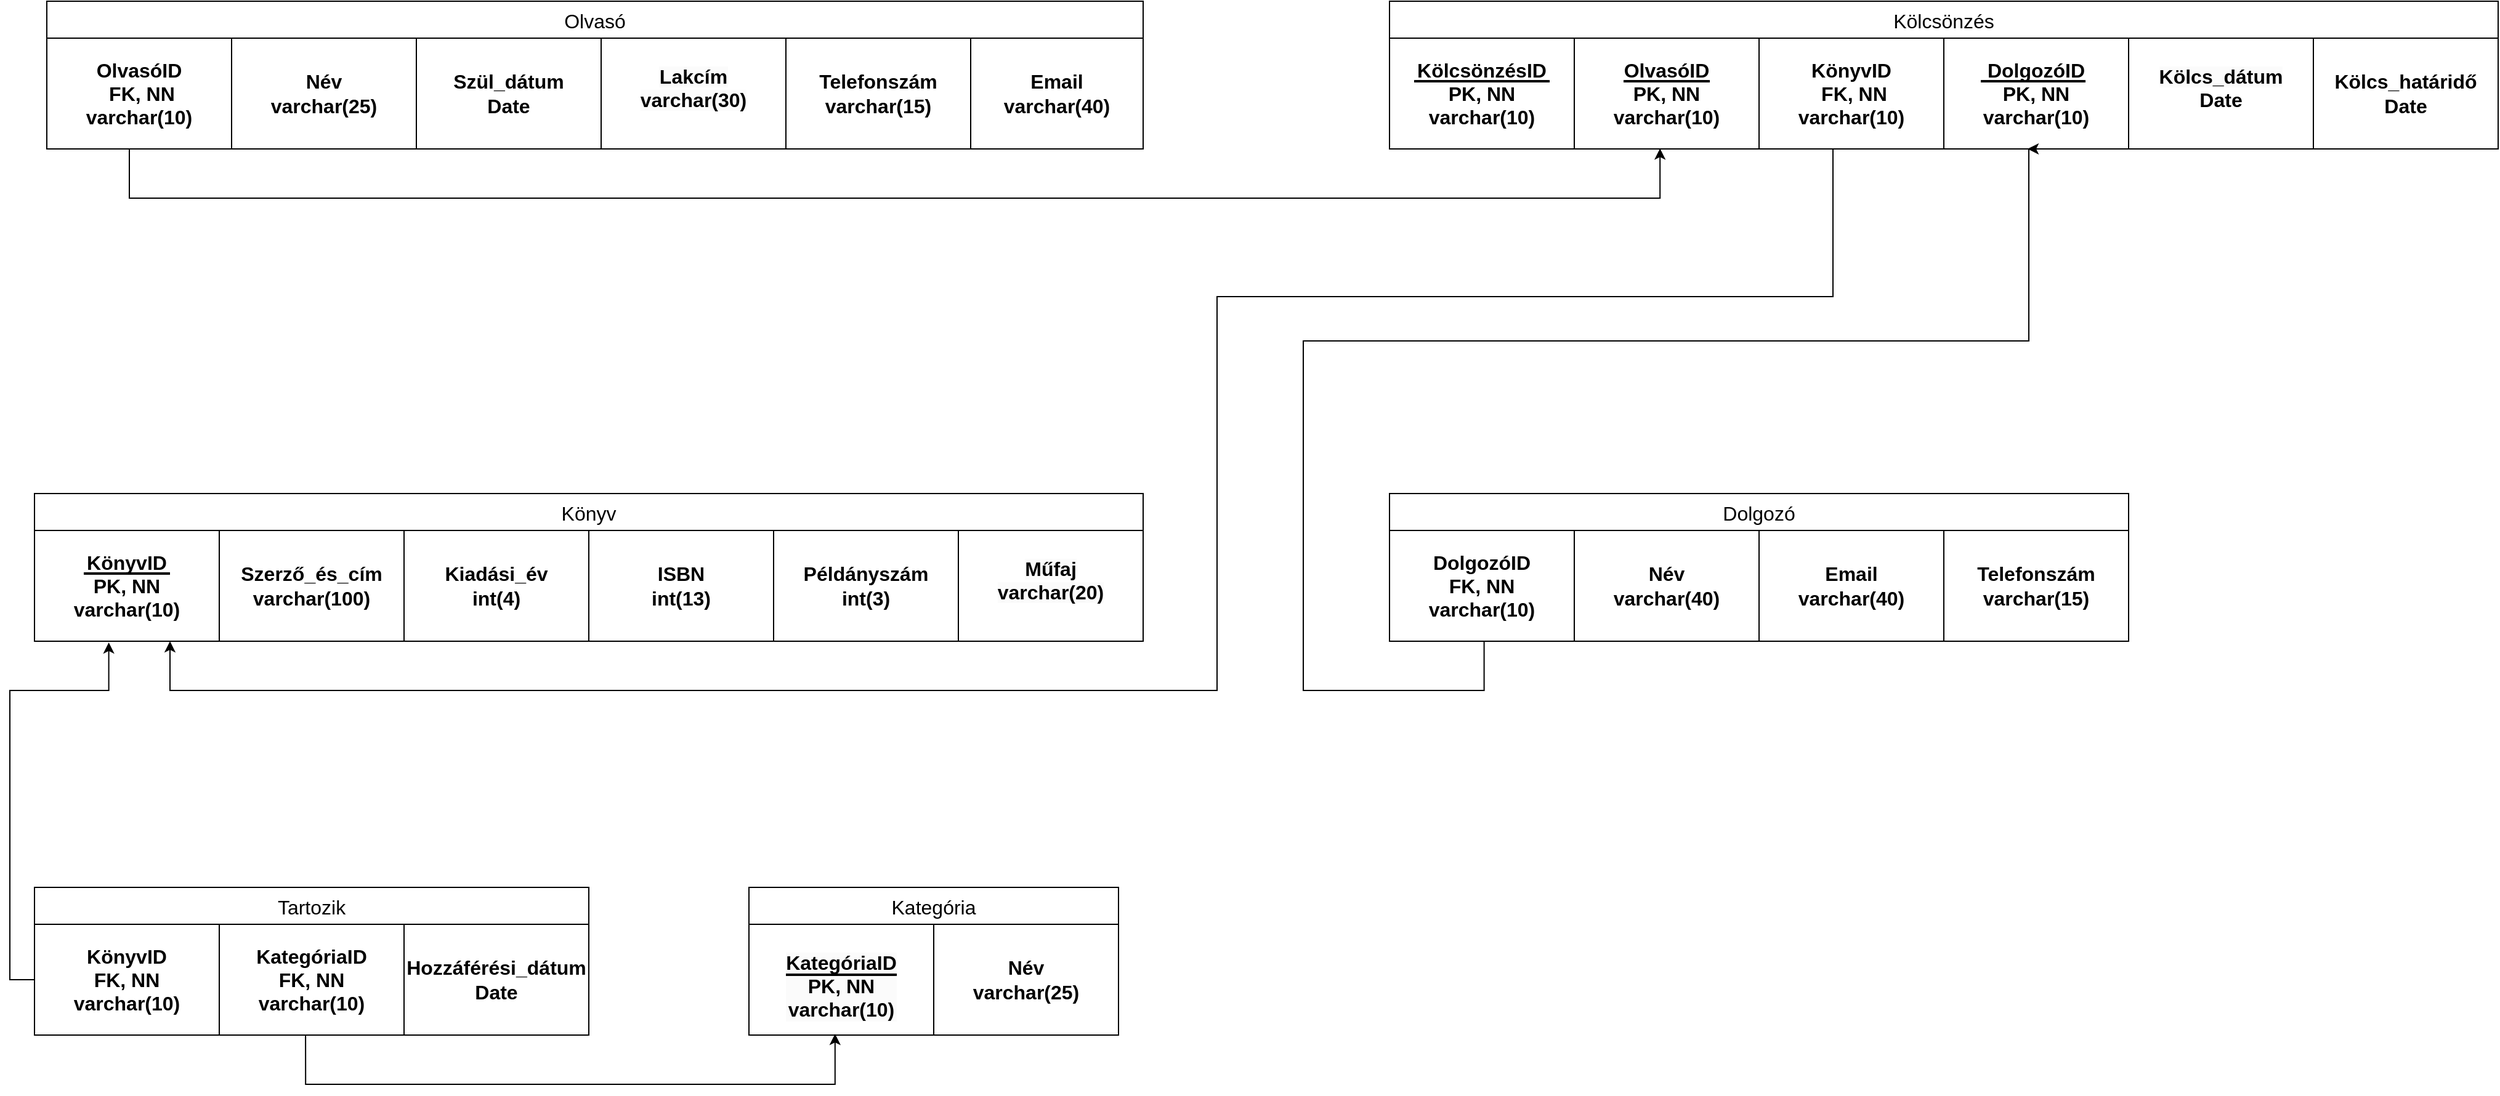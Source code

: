 <mxfile version="25.0.1">
  <diagram name="1 oldal" id="6SlUUEj2ZIAGegaBM8LX">
    <mxGraphModel dx="1945" dy="1252" grid="1" gridSize="10" guides="0" tooltips="1" connect="1" arrows="1" fold="1" page="1" pageScale="1" pageWidth="827" pageHeight="1169" math="0" shadow="0">
      <root>
        <mxCell id="0" />
        <mxCell id="1" parent="0" />
        <mxCell id="dgG5pzu6RUvh2YeDkdOa-39" value="Olvasó" style="shape=table;startSize=30;container=1;collapsible=0;childLayout=tableLayout;fixedRows=1;rowLines=0;fontStyle=0;strokeColor=default;fontSize=16;rounded=0;align=center;verticalAlign=middle;swimlaneFillColor=none;fontFamily=Helvetica;fontColor=default;fillColor=default;gradientColor=none;" vertex="1" parent="1">
          <mxGeometry x="-10" y="120" width="890" height="120" as="geometry" />
        </mxCell>
        <mxCell id="dgG5pzu6RUvh2YeDkdOa-40" value="" style="shape=tableRow;horizontal=0;startSize=0;swimlaneHead=0;swimlaneBody=0;top=0;left=0;bottom=0;right=0;collapsible=0;dropTarget=0;fillColor=none;points=[[0,0.5],[1,0.5]];portConstraint=eastwest;strokeColor=inherit;fontSize=16;rounded=0;align=center;verticalAlign=middle;swimlaneFillColor=none;fontFamily=Helvetica;fontColor=default;fontStyle=1;" vertex="1" parent="dgG5pzu6RUvh2YeDkdOa-39">
          <mxGeometry y="30" width="890" height="90" as="geometry" />
        </mxCell>
        <mxCell id="dgG5pzu6RUvh2YeDkdOa-41" value="OlvasóID&lt;br&gt;&amp;nbsp;FK, NN varchar(10)" style="shape=partialRectangle;html=1;whiteSpace=wrap;connectable=0;fillColor=none;top=0;left=0;bottom=0;right=0;overflow=hidden;pointerEvents=1;strokeColor=inherit;fontSize=16;rounded=0;align=center;verticalAlign=middle;swimlaneFillColor=none;fontFamily=Helvetica;fontColor=default;fontStyle=1;" vertex="1" parent="dgG5pzu6RUvh2YeDkdOa-40">
          <mxGeometry width="150" height="90" as="geometry">
            <mxRectangle width="150" height="90" as="alternateBounds" />
          </mxGeometry>
        </mxCell>
        <mxCell id="dgG5pzu6RUvh2YeDkdOa-72" value="Név&lt;div&gt;varchar(25)&lt;/div&gt;" style="shape=partialRectangle;html=1;whiteSpace=wrap;connectable=0;fillColor=none;top=0;left=0;bottom=0;right=0;overflow=hidden;pointerEvents=1;strokeColor=inherit;fontSize=16;rounded=0;align=center;verticalAlign=middle;swimlaneFillColor=none;fontFamily=Helvetica;fontColor=default;fontStyle=1;" vertex="1" parent="dgG5pzu6RUvh2YeDkdOa-40">
          <mxGeometry x="150" width="150" height="90" as="geometry">
            <mxRectangle width="150" height="90" as="alternateBounds" />
          </mxGeometry>
        </mxCell>
        <mxCell id="dgG5pzu6RUvh2YeDkdOa-73" value="Szül&lt;span style=&quot;background-color: initial;&quot;&gt;_dátum&lt;/span&gt;&lt;div&gt;Date&lt;/div&gt;" style="shape=partialRectangle;html=1;whiteSpace=wrap;connectable=0;fillColor=none;top=0;left=0;bottom=0;right=0;overflow=hidden;pointerEvents=1;strokeColor=inherit;fontSize=16;rounded=0;align=center;verticalAlign=middle;swimlaneFillColor=none;fontFamily=Helvetica;fontColor=default;fontStyle=1;" vertex="1" parent="dgG5pzu6RUvh2YeDkdOa-40">
          <mxGeometry x="300" width="150" height="90" as="geometry">
            <mxRectangle width="150" height="90" as="alternateBounds" />
          </mxGeometry>
        </mxCell>
        <mxCell id="dgG5pzu6RUvh2YeDkdOa-74" value="&#xa;&lt;span style=&quot;color: rgb(0, 0, 0); font-family: Helvetica; font-size: 16px; font-style: normal; font-variant-ligatures: normal; font-variant-caps: normal; font-weight: 700; letter-spacing: normal; orphans: 2; text-align: center; text-indent: 0px; text-transform: none; widows: 2; word-spacing: 0px; -webkit-text-stroke-width: 0px; white-space: normal; background-color: rgb(251, 251, 251); text-decoration-thickness: initial; text-decoration-style: initial; text-decoration-color: initial; display: inline !important; float: none;&quot;&gt;Lakcím&lt;/span&gt;&lt;br style=&quot;forced-color-adjust: none; color: rgb(0, 0, 0); font-family: Helvetica; font-size: 16px; font-style: normal; font-variant-ligatures: normal; font-variant-caps: normal; font-weight: 700; letter-spacing: normal; orphans: 2; text-align: center; text-indent: 0px; text-transform: none; widows: 2; word-spacing: 0px; -webkit-text-stroke-width: 0px; white-space: normal; background-color: rgb(251, 251, 251); text-decoration-thickness: initial; text-decoration-style: initial; text-decoration-color: initial;&quot;&gt;&lt;span style=&quot;color: rgb(0, 0, 0); font-family: Helvetica; font-size: 16px; font-style: normal; font-variant-ligatures: normal; font-variant-caps: normal; font-weight: 700; letter-spacing: normal; orphans: 2; text-align: center; text-indent: 0px; text-transform: none; widows: 2; word-spacing: 0px; -webkit-text-stroke-width: 0px; white-space: normal; background-color: rgb(251, 251, 251); text-decoration-thickness: initial; text-decoration-style: initial; text-decoration-color: initial; display: inline !important; float: none;&quot;&gt;varchar(30)&lt;/span&gt;&#xa;&#xa;" style="shape=partialRectangle;html=1;whiteSpace=wrap;connectable=0;fillColor=none;top=0;left=0;bottom=0;right=0;overflow=hidden;pointerEvents=1;strokeColor=inherit;fontSize=16;rounded=0;align=center;verticalAlign=middle;swimlaneFillColor=none;fontFamily=Helvetica;fontColor=default;fontStyle=1;" vertex="1" parent="dgG5pzu6RUvh2YeDkdOa-40">
          <mxGeometry x="450" width="150" height="90" as="geometry">
            <mxRectangle width="150" height="90" as="alternateBounds" />
          </mxGeometry>
        </mxCell>
        <mxCell id="dgG5pzu6RUvh2YeDkdOa-75" value="Telefonszám&lt;div&gt;varchar(15)&lt;/div&gt;" style="shape=partialRectangle;html=1;whiteSpace=wrap;connectable=0;fillColor=none;top=0;left=0;bottom=0;right=0;overflow=hidden;pointerEvents=1;strokeColor=inherit;fontSize=16;rounded=0;align=center;verticalAlign=middle;swimlaneFillColor=none;fontFamily=Helvetica;fontColor=default;fontStyle=1;" vertex="1" parent="dgG5pzu6RUvh2YeDkdOa-40">
          <mxGeometry x="600" width="150" height="90" as="geometry">
            <mxRectangle width="150" height="90" as="alternateBounds" />
          </mxGeometry>
        </mxCell>
        <mxCell id="dgG5pzu6RUvh2YeDkdOa-76" value="Email&lt;div&gt;varchar(40)&lt;/div&gt;" style="shape=partialRectangle;html=1;whiteSpace=wrap;connectable=0;fillColor=none;top=0;left=0;bottom=0;right=0;overflow=hidden;pointerEvents=1;strokeColor=inherit;fontSize=16;rounded=0;align=center;verticalAlign=middle;swimlaneFillColor=none;fontFamily=Helvetica;fontColor=default;fontStyle=1;" vertex="1" parent="dgG5pzu6RUvh2YeDkdOa-40">
          <mxGeometry x="750" width="140" height="90" as="geometry">
            <mxRectangle width="140" height="90" as="alternateBounds" />
          </mxGeometry>
        </mxCell>
        <mxCell id="dgG5pzu6RUvh2YeDkdOa-77" value="" style="line;strokeWidth=2;html=1;rounded=0;strokeColor=default;align=center;verticalAlign=middle;swimlaneFillColor=none;fontFamily=Helvetica;fontSize=12;fontColor=default;fontStyle=1;fillColor=default;gradientColor=none;" vertex="1" parent="1">
          <mxGeometry x="1270" y="180" width="70" height="10" as="geometry" />
        </mxCell>
        <mxCell id="dgG5pzu6RUvh2YeDkdOa-78" value="Kölcsönzés" style="shape=table;startSize=30;container=1;collapsible=0;childLayout=tableLayout;fixedRows=1;rowLines=0;fontStyle=0;strokeColor=default;fontSize=16;rounded=0;align=center;verticalAlign=middle;swimlaneFillColor=none;fontFamily=Helvetica;fontColor=default;fillColor=default;gradientColor=none;" vertex="1" parent="1">
          <mxGeometry x="1080" y="120" width="900" height="120" as="geometry" />
        </mxCell>
        <mxCell id="dgG5pzu6RUvh2YeDkdOa-79" value="" style="shape=tableRow;horizontal=0;startSize=0;swimlaneHead=0;swimlaneBody=0;top=0;left=0;bottom=0;right=0;collapsible=0;dropTarget=0;fillColor=none;points=[[0,0.5],[1,0.5]];portConstraint=eastwest;strokeColor=inherit;fontSize=16;rounded=0;align=center;verticalAlign=middle;swimlaneFillColor=none;fontFamily=Helvetica;fontColor=default;fontStyle=1;" vertex="1" parent="dgG5pzu6RUvh2YeDkdOa-78">
          <mxGeometry y="30" width="900" height="90" as="geometry" />
        </mxCell>
        <mxCell id="dgG5pzu6RUvh2YeDkdOa-87" value="KölcsönzésID&lt;br&gt;PK, NN&lt;br&gt;varchar(10)" style="shape=partialRectangle;html=1;whiteSpace=wrap;connectable=0;fillColor=none;top=0;left=0;bottom=0;right=0;overflow=hidden;pointerEvents=1;strokeColor=inherit;fontSize=16;rounded=0;align=center;verticalAlign=middle;swimlaneFillColor=none;fontFamily=Helvetica;fontColor=default;fontStyle=1;" vertex="1" parent="dgG5pzu6RUvh2YeDkdOa-79">
          <mxGeometry width="150" height="90" as="geometry">
            <mxRectangle width="150" height="90" as="alternateBounds" />
          </mxGeometry>
        </mxCell>
        <mxCell id="dgG5pzu6RUvh2YeDkdOa-80" value="OlvasóID&lt;br&gt;PK, NN&lt;br&gt;varchar(10)" style="shape=partialRectangle;html=1;whiteSpace=wrap;connectable=0;fillColor=none;top=0;left=0;bottom=0;right=0;overflow=hidden;pointerEvents=1;strokeColor=inherit;fontSize=16;rounded=0;align=center;verticalAlign=middle;swimlaneFillColor=none;fontFamily=Helvetica;fontColor=default;fontStyle=1;" vertex="1" parent="dgG5pzu6RUvh2YeDkdOa-79">
          <mxGeometry x="150" width="150" height="90" as="geometry">
            <mxRectangle width="150" height="90" as="alternateBounds" />
          </mxGeometry>
        </mxCell>
        <mxCell id="dgG5pzu6RUvh2YeDkdOa-81" value="KönyvID&lt;br&gt;&amp;nbsp;FK, NN varchar(10)" style="shape=partialRectangle;html=1;whiteSpace=wrap;connectable=0;fillColor=none;top=0;left=0;bottom=0;right=0;overflow=hidden;pointerEvents=1;strokeColor=inherit;fontSize=16;rounded=0;align=center;verticalAlign=middle;swimlaneFillColor=none;fontFamily=Helvetica;fontColor=default;fontStyle=1;" vertex="1" parent="dgG5pzu6RUvh2YeDkdOa-79">
          <mxGeometry x="300" width="150" height="90" as="geometry">
            <mxRectangle width="150" height="90" as="alternateBounds" />
          </mxGeometry>
        </mxCell>
        <mxCell id="dgG5pzu6RUvh2YeDkdOa-82" value="DolgozóID&lt;div&gt;PK, NN&lt;/div&gt;&lt;div&gt;varchar(10)&lt;/div&gt;" style="shape=partialRectangle;html=1;whiteSpace=wrap;connectable=0;fillColor=none;top=0;left=0;bottom=0;right=0;overflow=hidden;pointerEvents=1;strokeColor=inherit;fontSize=16;rounded=0;align=center;verticalAlign=middle;swimlaneFillColor=none;fontFamily=Helvetica;fontColor=default;fontStyle=1;" vertex="1" parent="dgG5pzu6RUvh2YeDkdOa-79">
          <mxGeometry x="450" width="150" height="90" as="geometry">
            <mxRectangle width="150" height="90" as="alternateBounds" />
          </mxGeometry>
        </mxCell>
        <mxCell id="dgG5pzu6RUvh2YeDkdOa-83" value="&#xa;&lt;span style=&quot;color: rgb(0, 0, 0); font-family: Helvetica; font-size: 16px; font-style: normal; font-variant-ligatures: normal; font-variant-caps: normal; font-weight: 700; letter-spacing: normal; orphans: 2; text-align: center; text-indent: 0px; text-transform: none; widows: 2; word-spacing: 0px; -webkit-text-stroke-width: 0px; white-space: normal; background-color: rgb(251, 251, 251); text-decoration-thickness: initial; text-decoration-style: initial; text-decoration-color: initial; display: inline !important; float: none;&quot;&gt;Kölcs_dátum&lt;/span&gt;&lt;br style=&quot;forced-color-adjust: none; color: rgb(0, 0, 0); font-family: Helvetica; font-size: 16px; font-style: normal; font-variant-ligatures: normal; font-variant-caps: normal; font-weight: 700; letter-spacing: normal; orphans: 2; text-align: center; text-indent: 0px; text-transform: none; widows: 2; word-spacing: 0px; -webkit-text-stroke-width: 0px; white-space: normal; background-color: rgb(251, 251, 251); text-decoration-thickness: initial; text-decoration-style: initial; text-decoration-color: initial;&quot;&gt;&lt;span style=&quot;forced-color-adjust: none; color: rgb(0, 0, 0); font-family: Helvetica; font-size: 16px; font-style: normal; font-variant-ligatures: normal; font-variant-caps: normal; font-weight: 700; letter-spacing: normal; orphans: 2; text-align: center; text-indent: 0px; text-transform: none; widows: 2; word-spacing: 0px; -webkit-text-stroke-width: 0px; white-space: normal; background-color: initial; text-decoration-thickness: initial; text-decoration-style: initial; text-decoration-color: initial;&quot;&gt;Date&lt;/span&gt;&#xa;&#xa;" style="shape=partialRectangle;html=1;whiteSpace=wrap;connectable=0;fillColor=none;top=0;left=0;bottom=0;right=0;overflow=hidden;pointerEvents=1;strokeColor=inherit;fontSize=16;rounded=0;align=center;verticalAlign=middle;swimlaneFillColor=none;fontFamily=Helvetica;fontColor=default;fontStyle=1;" vertex="1" parent="dgG5pzu6RUvh2YeDkdOa-79">
          <mxGeometry x="600" width="150" height="90" as="geometry">
            <mxRectangle width="150" height="90" as="alternateBounds" />
          </mxGeometry>
        </mxCell>
        <mxCell id="dgG5pzu6RUvh2YeDkdOa-119" value="Kölcs_határidő&lt;div&gt;Date&lt;/div&gt;" style="shape=partialRectangle;html=1;whiteSpace=wrap;connectable=0;fillColor=none;top=0;left=0;bottom=0;right=0;overflow=hidden;pointerEvents=1;strokeColor=inherit;fontSize=16;rounded=0;align=center;verticalAlign=middle;swimlaneFillColor=none;fontFamily=Helvetica;fontColor=default;fontStyle=1;" vertex="1" parent="dgG5pzu6RUvh2YeDkdOa-79">
          <mxGeometry x="750" width="150" height="90" as="geometry">
            <mxRectangle width="150" height="90" as="alternateBounds" />
          </mxGeometry>
        </mxCell>
        <mxCell id="dgG5pzu6RUvh2YeDkdOa-90" value="Könyv" style="shape=table;startSize=30;container=1;collapsible=0;childLayout=tableLayout;fixedRows=1;rowLines=0;fontStyle=0;strokeColor=default;fontSize=16;rounded=0;align=center;verticalAlign=middle;swimlaneFillColor=none;fontFamily=Helvetica;fontColor=default;fillColor=default;gradientColor=none;" vertex="1" parent="1">
          <mxGeometry x="-20" y="520" width="900" height="120" as="geometry" />
        </mxCell>
        <mxCell id="dgG5pzu6RUvh2YeDkdOa-91" value="" style="shape=tableRow;horizontal=0;startSize=0;swimlaneHead=0;swimlaneBody=0;top=0;left=0;bottom=0;right=0;collapsible=0;dropTarget=0;fillColor=none;points=[[0,0.5],[1,0.5]];portConstraint=eastwest;strokeColor=inherit;fontSize=16;rounded=0;align=center;verticalAlign=middle;swimlaneFillColor=none;fontFamily=Helvetica;fontColor=default;fontStyle=1;" vertex="1" parent="dgG5pzu6RUvh2YeDkdOa-90">
          <mxGeometry y="30" width="900" height="90" as="geometry" />
        </mxCell>
        <mxCell id="dgG5pzu6RUvh2YeDkdOa-92" value="KönyvID&lt;div&gt;PK, NN&lt;/div&gt;&lt;div&gt;varchar(10)&lt;/div&gt;" style="shape=partialRectangle;html=1;whiteSpace=wrap;connectable=0;fillColor=none;top=0;left=0;bottom=0;right=0;overflow=hidden;pointerEvents=1;strokeColor=inherit;fontSize=16;rounded=0;align=center;verticalAlign=middle;swimlaneFillColor=none;fontFamily=Helvetica;fontColor=default;fontStyle=1;" vertex="1" parent="dgG5pzu6RUvh2YeDkdOa-91">
          <mxGeometry width="150" height="90" as="geometry">
            <mxRectangle width="150" height="90" as="alternateBounds" />
          </mxGeometry>
        </mxCell>
        <mxCell id="dgG5pzu6RUvh2YeDkdOa-93" value="Szerző_és_cím&lt;br&gt;varchar(100)" style="shape=partialRectangle;html=1;whiteSpace=wrap;connectable=0;fillColor=none;top=0;left=0;bottom=0;right=0;overflow=hidden;pointerEvents=1;strokeColor=inherit;fontSize=16;rounded=0;align=center;verticalAlign=middle;swimlaneFillColor=none;fontFamily=Helvetica;fontColor=default;fontStyle=1;" vertex="1" parent="dgG5pzu6RUvh2YeDkdOa-91">
          <mxGeometry x="150" width="150" height="90" as="geometry">
            <mxRectangle width="150" height="90" as="alternateBounds" />
          </mxGeometry>
        </mxCell>
        <mxCell id="dgG5pzu6RUvh2YeDkdOa-94" value="Kiadási_év&lt;br&gt;int(4)" style="shape=partialRectangle;html=1;whiteSpace=wrap;connectable=0;fillColor=none;top=0;left=0;bottom=0;right=0;overflow=hidden;pointerEvents=1;strokeColor=inherit;fontSize=16;rounded=0;align=center;verticalAlign=middle;swimlaneFillColor=none;fontFamily=Helvetica;fontColor=default;fontStyle=1;" vertex="1" parent="dgG5pzu6RUvh2YeDkdOa-91">
          <mxGeometry x="300" width="150" height="90" as="geometry">
            <mxRectangle width="150" height="90" as="alternateBounds" />
          </mxGeometry>
        </mxCell>
        <mxCell id="dgG5pzu6RUvh2YeDkdOa-95" value="ISBN&lt;div&gt;int(13)&lt;/div&gt;" style="shape=partialRectangle;html=1;whiteSpace=wrap;connectable=0;fillColor=none;top=0;left=0;bottom=0;right=0;overflow=hidden;pointerEvents=1;strokeColor=inherit;fontSize=16;rounded=0;align=center;verticalAlign=middle;swimlaneFillColor=none;fontFamily=Helvetica;fontColor=default;fontStyle=1;" vertex="1" parent="dgG5pzu6RUvh2YeDkdOa-91">
          <mxGeometry x="450" width="150" height="90" as="geometry">
            <mxRectangle width="150" height="90" as="alternateBounds" />
          </mxGeometry>
        </mxCell>
        <mxCell id="dgG5pzu6RUvh2YeDkdOa-96" value="Példányszám&lt;div&gt;int(3)&lt;/div&gt;" style="shape=partialRectangle;html=1;whiteSpace=wrap;connectable=0;fillColor=none;top=0;left=0;bottom=0;right=0;overflow=hidden;pointerEvents=1;strokeColor=inherit;fontSize=16;rounded=0;align=center;verticalAlign=middle;swimlaneFillColor=none;fontFamily=Helvetica;fontColor=default;fontStyle=1;" vertex="1" parent="dgG5pzu6RUvh2YeDkdOa-91">
          <mxGeometry x="600" width="150" height="90" as="geometry">
            <mxRectangle width="150" height="90" as="alternateBounds" />
          </mxGeometry>
        </mxCell>
        <mxCell id="yv2gVWp1VKkwYxKOVs87-1" value="&#xa;&lt;span style=&quot;color: rgb(0, 0, 0); font-family: Helvetica; font-size: 16px; font-style: normal; font-variant-ligatures: normal; font-variant-caps: normal; font-weight: 700; letter-spacing: normal; orphans: 2; text-align: center; text-indent: 0px; text-transform: none; widows: 2; word-spacing: 0px; -webkit-text-stroke-width: 0px; white-space: normal; background-color: rgb(251, 251, 251); text-decoration-thickness: initial; text-decoration-style: initial; text-decoration-color: initial; display: inline !important; float: none;&quot;&gt;Műfaj&lt;/span&gt;&lt;br style=&quot;forced-color-adjust: none; color: rgb(0, 0, 0); font-family: Helvetica; font-size: 16px; font-style: normal; font-variant-ligatures: normal; font-variant-caps: normal; font-weight: 700; letter-spacing: normal; orphans: 2; text-align: center; text-indent: 0px; text-transform: none; widows: 2; word-spacing: 0px; -webkit-text-stroke-width: 0px; white-space: normal; background-color: rgb(251, 251, 251); text-decoration-thickness: initial; text-decoration-style: initial; text-decoration-color: initial;&quot;&gt;&lt;span style=&quot;color: rgb(0, 0, 0); font-family: Helvetica; font-size: 16px; font-style: normal; font-variant-ligatures: normal; font-variant-caps: normal; font-weight: 700; letter-spacing: normal; orphans: 2; text-align: center; text-indent: 0px; text-transform: none; widows: 2; word-spacing: 0px; -webkit-text-stroke-width: 0px; white-space: normal; background-color: rgb(251, 251, 251); text-decoration-thickness: initial; text-decoration-style: initial; text-decoration-color: initial; display: inline !important; float: none;&quot;&gt;varchar(20)&lt;/span&gt;&#xa;&#xa;" style="shape=partialRectangle;html=1;whiteSpace=wrap;connectable=0;fillColor=none;top=0;left=0;bottom=0;right=0;overflow=hidden;pointerEvents=1;strokeColor=inherit;fontSize=16;rounded=0;align=center;verticalAlign=middle;swimlaneFillColor=none;fontFamily=Helvetica;fontColor=default;fontStyle=1;" vertex="1" parent="dgG5pzu6RUvh2YeDkdOa-91">
          <mxGeometry x="750" width="150" height="90" as="geometry">
            <mxRectangle width="150" height="90" as="alternateBounds" />
          </mxGeometry>
        </mxCell>
        <mxCell id="dgG5pzu6RUvh2YeDkdOa-112" style="edgeStyle=orthogonalEdgeStyle;rounded=0;orthogonalLoop=1;jettySize=auto;html=1;fontFamily=Helvetica;fontSize=12;fontColor=default;fontStyle=1;" edge="1" parent="1" target="dgG5pzu6RUvh2YeDkdOa-91">
          <mxGeometry relative="1" as="geometry">
            <mxPoint x="90" y="680" as="targetPoint" />
            <mxPoint x="1439" y="240" as="sourcePoint" />
            <Array as="points">
              <mxPoint x="1440" y="360" />
              <mxPoint x="940" y="360" />
              <mxPoint x="940" y="680" />
              <mxPoint x="90" y="680" />
            </Array>
          </mxGeometry>
        </mxCell>
        <mxCell id="dgG5pzu6RUvh2YeDkdOa-120" value="Dolgozó" style="shape=table;startSize=30;container=1;collapsible=0;childLayout=tableLayout;fixedRows=1;rowLines=0;fontStyle=0;strokeColor=default;fontSize=16;rounded=0;align=center;verticalAlign=middle;swimlaneFillColor=none;fontFamily=Helvetica;fontColor=default;fillColor=default;gradientColor=none;" vertex="1" parent="1">
          <mxGeometry x="1080" y="520" width="600" height="120" as="geometry" />
        </mxCell>
        <mxCell id="dgG5pzu6RUvh2YeDkdOa-121" value="" style="shape=tableRow;horizontal=0;startSize=0;swimlaneHead=0;swimlaneBody=0;top=0;left=0;bottom=0;right=0;collapsible=0;dropTarget=0;fillColor=none;points=[[0,0.5],[1,0.5]];portConstraint=eastwest;strokeColor=inherit;fontSize=16;rounded=0;align=center;verticalAlign=middle;swimlaneFillColor=none;fontFamily=Helvetica;fontColor=default;fontStyle=1;" vertex="1" parent="dgG5pzu6RUvh2YeDkdOa-120">
          <mxGeometry y="30" width="600" height="90" as="geometry" />
        </mxCell>
        <mxCell id="dgG5pzu6RUvh2YeDkdOa-122" value="Dolgoz&lt;span style=&quot;background-color: initial;&quot;&gt;óID&lt;/span&gt;&lt;div&gt;&lt;div&gt;FK, NN&lt;/div&gt;&lt;div&gt;varchar(10)&lt;/div&gt;&lt;/div&gt;" style="shape=partialRectangle;html=1;whiteSpace=wrap;connectable=0;fillColor=none;top=0;left=0;bottom=0;right=0;overflow=hidden;pointerEvents=1;strokeColor=inherit;fontSize=16;rounded=0;align=center;verticalAlign=middle;swimlaneFillColor=none;fontFamily=Helvetica;fontColor=default;fontStyle=1;" vertex="1" parent="dgG5pzu6RUvh2YeDkdOa-121">
          <mxGeometry width="150" height="90" as="geometry">
            <mxRectangle width="150" height="90" as="alternateBounds" />
          </mxGeometry>
        </mxCell>
        <mxCell id="dgG5pzu6RUvh2YeDkdOa-123" value="Név&lt;br&gt;varchar(40)" style="shape=partialRectangle;html=1;whiteSpace=wrap;connectable=0;fillColor=none;top=0;left=0;bottom=0;right=0;overflow=hidden;pointerEvents=1;strokeColor=inherit;fontSize=16;rounded=0;align=center;verticalAlign=middle;swimlaneFillColor=none;fontFamily=Helvetica;fontColor=default;fontStyle=1;" vertex="1" parent="dgG5pzu6RUvh2YeDkdOa-121">
          <mxGeometry x="150" width="150" height="90" as="geometry">
            <mxRectangle width="150" height="90" as="alternateBounds" />
          </mxGeometry>
        </mxCell>
        <mxCell id="dgG5pzu6RUvh2YeDkdOa-124" value="Email&lt;div&gt;varchar(40)&lt;/div&gt;" style="shape=partialRectangle;html=1;whiteSpace=wrap;connectable=0;fillColor=none;top=0;left=0;bottom=0;right=0;overflow=hidden;pointerEvents=1;strokeColor=inherit;fontSize=16;rounded=0;align=center;verticalAlign=middle;swimlaneFillColor=none;fontFamily=Helvetica;fontColor=default;fontStyle=1;" vertex="1" parent="dgG5pzu6RUvh2YeDkdOa-121">
          <mxGeometry x="300" width="150" height="90" as="geometry">
            <mxRectangle width="150" height="90" as="alternateBounds" />
          </mxGeometry>
        </mxCell>
        <mxCell id="dgG5pzu6RUvh2YeDkdOa-125" value="Telefonszám&lt;br&gt;varchar(15)" style="shape=partialRectangle;html=1;whiteSpace=wrap;connectable=0;fillColor=none;top=0;left=0;bottom=0;right=0;overflow=hidden;pointerEvents=1;strokeColor=inherit;fontSize=16;rounded=0;align=center;verticalAlign=middle;swimlaneFillColor=none;fontFamily=Helvetica;fontColor=default;fontStyle=1;" vertex="1" parent="dgG5pzu6RUvh2YeDkdOa-121">
          <mxGeometry x="450" width="150" height="90" as="geometry">
            <mxRectangle width="150" height="90" as="alternateBounds" />
          </mxGeometry>
        </mxCell>
        <mxCell id="dgG5pzu6RUvh2YeDkdOa-130" value="Tartozik" style="shape=table;startSize=30;container=1;collapsible=0;childLayout=tableLayout;fixedRows=1;rowLines=0;fontStyle=0;strokeColor=default;fontSize=16;rounded=0;align=center;verticalAlign=middle;swimlaneFillColor=none;fontFamily=Helvetica;fontColor=default;fillColor=default;gradientColor=none;" vertex="1" parent="1">
          <mxGeometry x="-20" y="840" width="450" height="120" as="geometry" />
        </mxCell>
        <mxCell id="dgG5pzu6RUvh2YeDkdOa-131" value="" style="shape=tableRow;horizontal=0;startSize=0;swimlaneHead=0;swimlaneBody=0;top=0;left=0;bottom=0;right=0;collapsible=0;dropTarget=0;fillColor=none;points=[[0,0.5],[1,0.5]];portConstraint=eastwest;strokeColor=inherit;fontSize=16;rounded=0;align=center;verticalAlign=middle;swimlaneFillColor=none;fontFamily=Helvetica;fontColor=default;fontStyle=1;" vertex="1" parent="dgG5pzu6RUvh2YeDkdOa-130">
          <mxGeometry y="30" width="450" height="90" as="geometry" />
        </mxCell>
        <mxCell id="dgG5pzu6RUvh2YeDkdOa-132" value="KönyvID&lt;div&gt;FK, NN&lt;/div&gt;&lt;div&gt;varchar(10)&lt;/div&gt;" style="shape=partialRectangle;html=1;whiteSpace=wrap;connectable=0;fillColor=none;top=0;left=0;bottom=0;right=0;overflow=hidden;pointerEvents=1;strokeColor=inherit;fontSize=16;rounded=0;align=center;verticalAlign=middle;swimlaneFillColor=none;fontFamily=Helvetica;fontColor=default;fontStyle=1;" vertex="1" parent="dgG5pzu6RUvh2YeDkdOa-131">
          <mxGeometry width="150" height="90" as="geometry">
            <mxRectangle width="150" height="90" as="alternateBounds" />
          </mxGeometry>
        </mxCell>
        <mxCell id="dgG5pzu6RUvh2YeDkdOa-133" value="KategóriaID&lt;div&gt;FK, NN&lt;/div&gt;&lt;div&gt;varchar(10)&lt;/div&gt;" style="shape=partialRectangle;html=1;whiteSpace=wrap;connectable=0;fillColor=none;top=0;left=0;bottom=0;right=0;overflow=hidden;pointerEvents=1;strokeColor=inherit;fontSize=16;rounded=0;align=center;verticalAlign=middle;swimlaneFillColor=none;fontFamily=Helvetica;fontColor=default;fontStyle=1;" vertex="1" parent="dgG5pzu6RUvh2YeDkdOa-131">
          <mxGeometry x="150" width="150" height="90" as="geometry">
            <mxRectangle width="150" height="90" as="alternateBounds" />
          </mxGeometry>
        </mxCell>
        <mxCell id="dgG5pzu6RUvh2YeDkdOa-134" value="Hozzáférési_dátum&lt;div&gt;Date&lt;/div&gt;" style="shape=partialRectangle;html=1;whiteSpace=wrap;connectable=0;fillColor=none;top=0;left=0;bottom=0;right=0;overflow=hidden;pointerEvents=1;strokeColor=inherit;fontSize=16;rounded=0;align=center;verticalAlign=middle;swimlaneFillColor=none;fontFamily=Helvetica;fontColor=default;fontStyle=1;" vertex="1" parent="dgG5pzu6RUvh2YeDkdOa-131">
          <mxGeometry x="300" width="150" height="90" as="geometry">
            <mxRectangle width="150" height="90" as="alternateBounds" />
          </mxGeometry>
        </mxCell>
        <mxCell id="dgG5pzu6RUvh2YeDkdOa-138" value="Kategória" style="shape=table;startSize=30;container=1;collapsible=0;childLayout=tableLayout;fixedRows=1;rowLines=0;fontStyle=0;strokeColor=default;fontSize=16;rounded=0;align=center;verticalAlign=middle;swimlaneFillColor=none;fontFamily=Helvetica;fontColor=default;fillColor=default;gradientColor=none;" vertex="1" parent="1">
          <mxGeometry x="560" y="840" width="300" height="120" as="geometry" />
        </mxCell>
        <mxCell id="dgG5pzu6RUvh2YeDkdOa-139" value="" style="shape=tableRow;horizontal=0;startSize=0;swimlaneHead=0;swimlaneBody=0;top=0;left=0;bottom=0;right=0;collapsible=0;dropTarget=0;fillColor=none;points=[[0,0.5],[1,0.5]];portConstraint=eastwest;strokeColor=inherit;fontSize=16;rounded=0;align=center;verticalAlign=middle;swimlaneFillColor=none;fontFamily=Helvetica;fontColor=default;fontStyle=1;" vertex="1" parent="dgG5pzu6RUvh2YeDkdOa-138">
          <mxGeometry y="30" width="300" height="90" as="geometry" />
        </mxCell>
        <mxCell id="dgG5pzu6RUvh2YeDkdOa-140" value="&lt;br&gt;&lt;span style=&quot;color: rgb(0, 0, 0); font-family: Helvetica; font-size: 16px; font-style: normal; font-variant-ligatures: normal; font-variant-caps: normal; font-weight: 700; letter-spacing: normal; orphans: 2; text-align: center; text-indent: 0px; text-transform: none; widows: 2; word-spacing: 0px; -webkit-text-stroke-width: 0px; white-space: normal; background-color: rgb(251, 251, 251); text-decoration-thickness: initial; text-decoration-style: initial; text-decoration-color: initial; display: inline !important; float: none;&quot;&gt;KategóriaID&lt;/span&gt;&lt;div style=&quot;forced-color-adjust: none; color: rgb(0, 0, 0); font-family: Helvetica; font-size: 16px; font-style: normal; font-variant-ligatures: normal; font-variant-caps: normal; font-weight: 700; letter-spacing: normal; orphans: 2; text-align: center; text-indent: 0px; text-transform: none; widows: 2; word-spacing: 0px; -webkit-text-stroke-width: 0px; white-space: normal; background-color: rgb(251, 251, 251); text-decoration-thickness: initial; text-decoration-style: initial; text-decoration-color: initial;&quot;&gt;PK, NN&lt;/div&gt;&lt;div style=&quot;forced-color-adjust: none; color: rgb(0, 0, 0); font-family: Helvetica; font-size: 16px; font-style: normal; font-variant-ligatures: normal; font-variant-caps: normal; font-weight: 700; letter-spacing: normal; orphans: 2; text-align: center; text-indent: 0px; text-transform: none; widows: 2; word-spacing: 0px; -webkit-text-stroke-width: 0px; white-space: normal; background-color: rgb(251, 251, 251); text-decoration-thickness: initial; text-decoration-style: initial; text-decoration-color: initial;&quot;&gt;varchar(10)&lt;/div&gt;&lt;div&gt;&lt;br/&gt;&lt;/div&gt;" style="shape=partialRectangle;html=1;whiteSpace=wrap;connectable=0;fillColor=none;top=0;left=0;bottom=0;right=0;overflow=hidden;pointerEvents=1;strokeColor=inherit;fontSize=16;rounded=0;align=center;verticalAlign=middle;swimlaneFillColor=none;fontFamily=Helvetica;fontColor=default;fontStyle=1;" vertex="1" parent="dgG5pzu6RUvh2YeDkdOa-139">
          <mxGeometry width="150" height="90" as="geometry">
            <mxRectangle width="150" height="90" as="alternateBounds" />
          </mxGeometry>
        </mxCell>
        <mxCell id="dgG5pzu6RUvh2YeDkdOa-141" value="Név&lt;div&gt;varchar(25)&lt;/div&gt;" style="shape=partialRectangle;html=1;whiteSpace=wrap;connectable=0;fillColor=none;top=0;left=0;bottom=0;right=0;overflow=hidden;pointerEvents=1;strokeColor=inherit;fontSize=16;rounded=0;align=center;verticalAlign=middle;swimlaneFillColor=none;fontFamily=Helvetica;fontColor=default;fontStyle=1;" vertex="1" parent="dgG5pzu6RUvh2YeDkdOa-139">
          <mxGeometry x="150" width="150" height="90" as="geometry">
            <mxRectangle width="150" height="90" as="alternateBounds" />
          </mxGeometry>
        </mxCell>
        <mxCell id="dgG5pzu6RUvh2YeDkdOa-144" style="edgeStyle=orthogonalEdgeStyle;rounded=0;orthogonalLoop=1;jettySize=auto;html=1;exitX=0;exitY=0.5;exitDx=0;exitDy=0;entryX=0.067;entryY=1.011;entryDx=0;entryDy=0;entryPerimeter=0;fontFamily=Helvetica;fontSize=12;fontColor=default;fontStyle=1;" edge="1" parent="1" source="dgG5pzu6RUvh2YeDkdOa-131" target="dgG5pzu6RUvh2YeDkdOa-91">
          <mxGeometry relative="1" as="geometry">
            <Array as="points">
              <mxPoint x="-40" y="915" />
              <mxPoint x="-40" y="680" />
              <mxPoint x="40" y="680" />
            </Array>
          </mxGeometry>
        </mxCell>
        <mxCell id="dgG5pzu6RUvh2YeDkdOa-145" style="edgeStyle=orthogonalEdgeStyle;rounded=0;orthogonalLoop=1;jettySize=auto;html=1;fontFamily=Helvetica;fontSize=12;fontColor=default;fontStyle=1;exitX=0.489;exitY=1;exitDx=0;exitDy=0;exitPerimeter=0;entryX=0.233;entryY=0.989;entryDx=0;entryDy=0;entryPerimeter=0;" edge="1" parent="1" source="dgG5pzu6RUvh2YeDkdOa-131" target="dgG5pzu6RUvh2YeDkdOa-139">
          <mxGeometry relative="1" as="geometry">
            <Array as="points">
              <mxPoint x="200" y="1000" />
              <mxPoint x="630" y="1000" />
            </Array>
          </mxGeometry>
        </mxCell>
        <mxCell id="m8I25HuELnpiAhTi_0bU-1" value="" style="line;strokeWidth=2;html=1;rounded=0;strokeColor=default;align=center;verticalAlign=middle;swimlaneFillColor=none;fontFamily=Helvetica;fontSize=12;fontColor=default;fontStyle=1;fillColor=default;gradientColor=none;" vertex="1" parent="1">
          <mxGeometry x="1100" y="180" width="110" height="10" as="geometry" />
        </mxCell>
        <mxCell id="m8I25HuELnpiAhTi_0bU-4" value="" style="line;strokeWidth=2;html=1;rounded=0;strokeColor=default;align=center;verticalAlign=middle;swimlaneFillColor=none;fontFamily=Helvetica;fontSize=12;fontColor=default;fontStyle=1;fillColor=default;gradientColor=none;" vertex="1" parent="1">
          <mxGeometry x="20" y="580" width="70" height="10" as="geometry" />
        </mxCell>
        <mxCell id="m8I25HuELnpiAhTi_0bU-5" value="" style="line;strokeWidth=2;html=1;rounded=0;strokeColor=default;align=center;verticalAlign=middle;swimlaneFillColor=none;fontFamily=Helvetica;fontSize=12;fontColor=default;fontStyle=1;fillColor=default;gradientColor=none;" vertex="1" parent="1">
          <mxGeometry x="590" y="906" width="90" height="10" as="geometry" />
        </mxCell>
        <mxCell id="m8I25HuELnpiAhTi_0bU-6" value="" style="line;strokeWidth=2;html=1;rounded=0;strokeColor=default;align=center;verticalAlign=middle;swimlaneFillColor=none;fontFamily=Helvetica;fontSize=12;fontColor=default;fontStyle=1;fillColor=default;gradientColor=none;" vertex="1" parent="1">
          <mxGeometry x="1560" y="180" width="85" height="10" as="geometry" />
        </mxCell>
        <mxCell id="BUNCp_0vxEa-ft-_VY2u-1" style="edgeStyle=orthogonalEdgeStyle;rounded=0;orthogonalLoop=1;jettySize=auto;html=1;entryX=0.244;entryY=0.996;entryDx=0;entryDy=0;entryPerimeter=0;fontFamily=Helvetica;fontSize=12;fontColor=default;fontStyle=1;" edge="1" parent="1" source="dgG5pzu6RUvh2YeDkdOa-40" target="dgG5pzu6RUvh2YeDkdOa-79">
          <mxGeometry relative="1" as="geometry">
            <Array as="points">
              <mxPoint x="57" y="280" />
              <mxPoint x="1300" y="280" />
            </Array>
          </mxGeometry>
        </mxCell>
        <mxCell id="BUNCp_0vxEa-ft-_VY2u-2" style="edgeStyle=orthogonalEdgeStyle;rounded=0;orthogonalLoop=1;jettySize=auto;html=1;fontFamily=Helvetica;fontSize=12;fontColor=default;fontStyle=1;exitX=0.128;exitY=0.996;exitDx=0;exitDy=0;exitPerimeter=0;" edge="1" parent="1" source="dgG5pzu6RUvh2YeDkdOa-121">
          <mxGeometry relative="1" as="geometry">
            <mxPoint x="1598" y="240" as="targetPoint" />
            <Array as="points">
              <mxPoint x="1157" y="680" />
              <mxPoint x="1010" y="680" />
              <mxPoint x="1010" y="396" />
              <mxPoint x="1599" y="396" />
              <mxPoint x="1599" y="240" />
            </Array>
          </mxGeometry>
        </mxCell>
      </root>
    </mxGraphModel>
  </diagram>
</mxfile>
